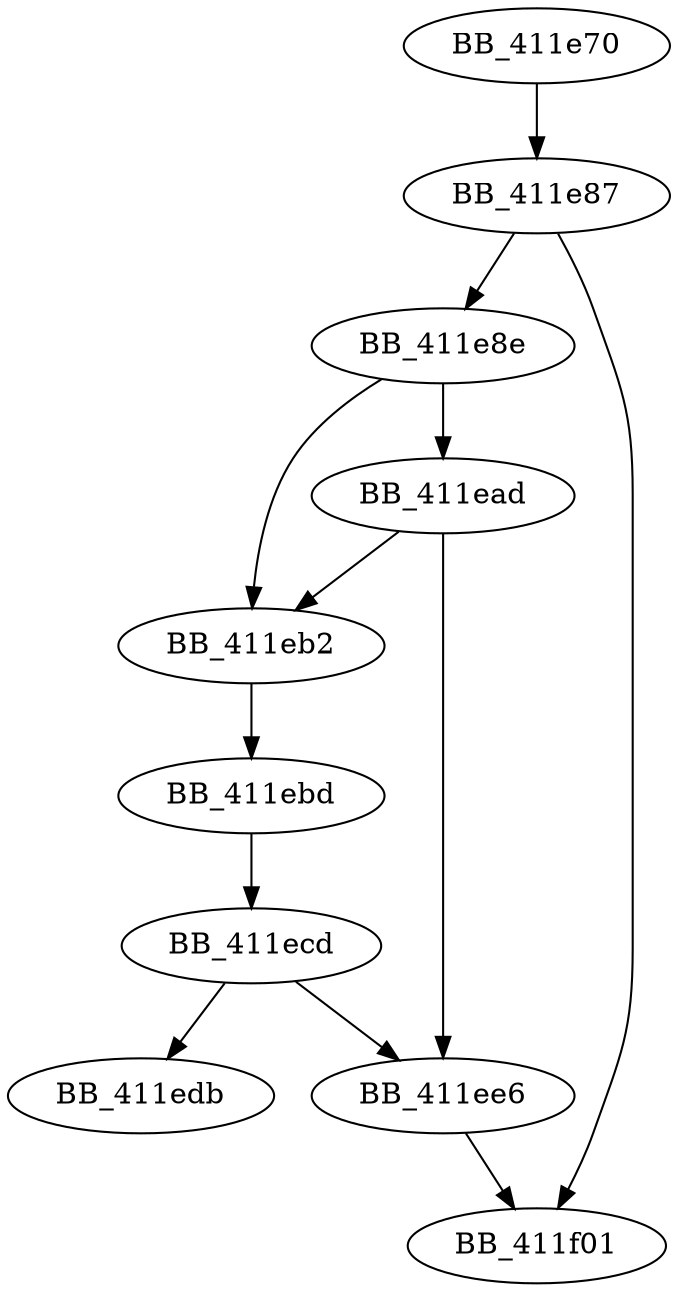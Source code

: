 DiGraph sub_411E70{
BB_411e70->BB_411e87
BB_411e87->BB_411e8e
BB_411e87->BB_411f01
BB_411e8e->BB_411ead
BB_411e8e->BB_411eb2
BB_411ead->BB_411eb2
BB_411ead->BB_411ee6
BB_411eb2->BB_411ebd
BB_411ebd->BB_411ecd
BB_411ecd->BB_411edb
BB_411ecd->BB_411ee6
BB_411ee6->BB_411f01
}
